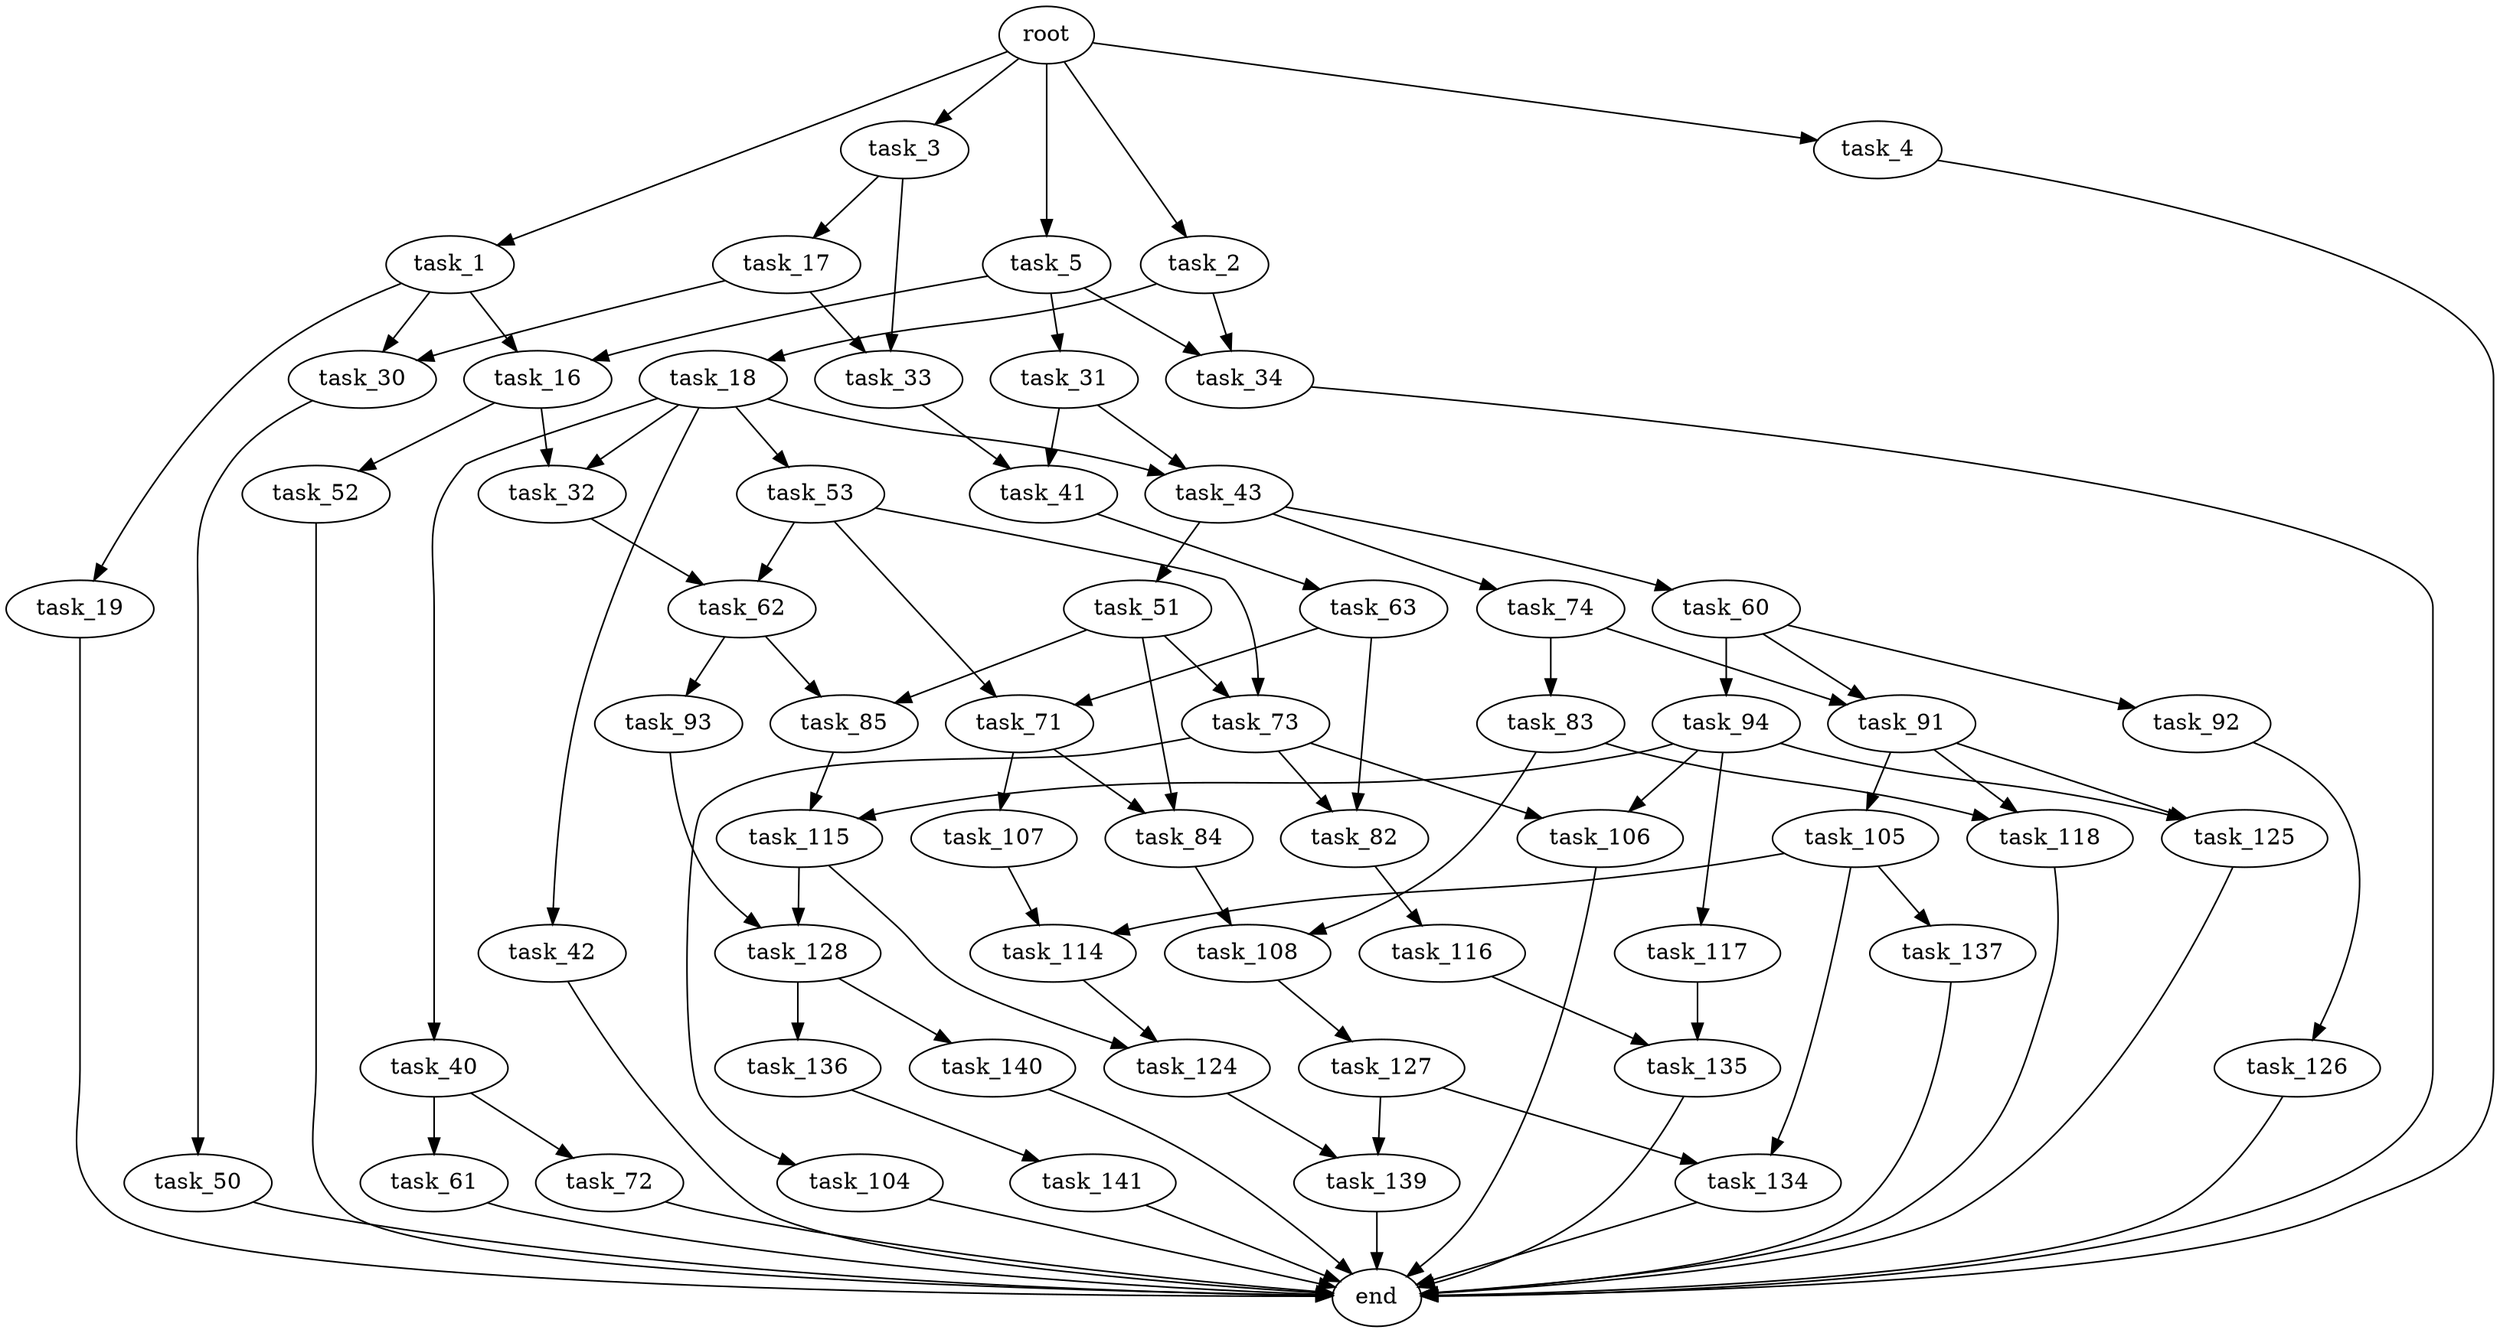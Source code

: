 digraph G {
  root [size="0.000000"];
  task_1 [size="4359905458.000000"];
  task_2 [size="8589934592.000000"];
  task_3 [size="31364729476.000000"];
  task_4 [size="28991029248.000000"];
  task_5 [size="926640717965.000000"];
  task_16 [size="8589934592.000000"];
  task_17 [size="134217728000.000000"];
  task_18 [size="68719476736.000000"];
  task_19 [size="28991029248.000000"];
  task_30 [size="6223828581.000000"];
  task_31 [size="68719476736.000000"];
  task_32 [size="141706598338.000000"];
  task_33 [size="35411874376.000000"];
  task_34 [size="368293445632.000000"];
  task_40 [size="14971545765.000000"];
  task_41 [size="35142046825.000000"];
  task_42 [size="667167080692.000000"];
  task_43 [size="3392562783.000000"];
  task_50 [size="68719476736.000000"];
  task_51 [size="14833804266.000000"];
  task_52 [size="68719476736.000000"];
  task_53 [size="368293445632.000000"];
  task_60 [size="3046983109.000000"];
  task_61 [size="201741135619.000000"];
  task_62 [size="8589934592.000000"];
  task_63 [size="368293445632.000000"];
  task_71 [size="7976679951.000000"];
  task_72 [size="1073741824000.000000"];
  task_73 [size="68719476736.000000"];
  task_74 [size="6642075874.000000"];
  task_82 [size="498456703403.000000"];
  task_83 [size="27386410312.000000"];
  task_84 [size="12672883491.000000"];
  task_85 [size="1067527548162.000000"];
  task_91 [size="10904282943.000000"];
  task_92 [size="468050443822.000000"];
  task_93 [size="170455702388.000000"];
  task_94 [size="23515563056.000000"];
  task_104 [size="261344255498.000000"];
  task_105 [size="8589934592.000000"];
  task_106 [size="116762661963.000000"];
  task_107 [size="8589934592.000000"];
  task_108 [size="8485942033.000000"];
  task_114 [size="782757789696.000000"];
  task_115 [size="68719476736.000000"];
  task_116 [size="368293445632.000000"];
  task_117 [size="231928233984.000000"];
  task_118 [size="1920002668.000000"];
  task_124 [size="549755813888.000000"];
  task_125 [size="332389587933.000000"];
  task_126 [size="41483973622.000000"];
  task_127 [size="68719476736.000000"];
  task_128 [size="3469921595.000000"];
  task_134 [size="3998080914.000000"];
  task_135 [size="86385570855.000000"];
  task_136 [size="3950114125.000000"];
  task_137 [size="368293445632.000000"];
  task_139 [size="549755813888.000000"];
  task_140 [size="368293445632.000000"];
  task_141 [size="93947874619.000000"];
  end [size="0.000000"];

  root -> task_1 [size="1.000000"];
  root -> task_2 [size="1.000000"];
  root -> task_3 [size="1.000000"];
  root -> task_4 [size="1.000000"];
  root -> task_5 [size="1.000000"];
  task_1 -> task_16 [size="411041792.000000"];
  task_1 -> task_19 [size="411041792.000000"];
  task_1 -> task_30 [size="411041792.000000"];
  task_2 -> task_18 [size="33554432.000000"];
  task_2 -> task_34 [size="33554432.000000"];
  task_3 -> task_17 [size="679477248.000000"];
  task_3 -> task_33 [size="679477248.000000"];
  task_4 -> end [size="1.000000"];
  task_5 -> task_16 [size="679477248.000000"];
  task_5 -> task_31 [size="679477248.000000"];
  task_5 -> task_34 [size="679477248.000000"];
  task_16 -> task_32 [size="33554432.000000"];
  task_16 -> task_52 [size="33554432.000000"];
  task_17 -> task_30 [size="209715200.000000"];
  task_17 -> task_33 [size="209715200.000000"];
  task_18 -> task_32 [size="134217728.000000"];
  task_18 -> task_40 [size="134217728.000000"];
  task_18 -> task_42 [size="134217728.000000"];
  task_18 -> task_43 [size="134217728.000000"];
  task_18 -> task_53 [size="134217728.000000"];
  task_19 -> end [size="1.000000"];
  task_30 -> task_50 [size="33554432.000000"];
  task_31 -> task_41 [size="134217728.000000"];
  task_31 -> task_43 [size="134217728.000000"];
  task_32 -> task_62 [size="134217728.000000"];
  task_33 -> task_41 [size="679477248.000000"];
  task_34 -> end [size="1.000000"];
  task_40 -> task_61 [size="679477248.000000"];
  task_40 -> task_72 [size="679477248.000000"];
  task_41 -> task_63 [size="679477248.000000"];
  task_42 -> end [size="1.000000"];
  task_43 -> task_51 [size="75497472.000000"];
  task_43 -> task_60 [size="75497472.000000"];
  task_43 -> task_74 [size="75497472.000000"];
  task_50 -> end [size="1.000000"];
  task_51 -> task_73 [size="75497472.000000"];
  task_51 -> task_84 [size="75497472.000000"];
  task_51 -> task_85 [size="75497472.000000"];
  task_52 -> end [size="1.000000"];
  task_53 -> task_62 [size="411041792.000000"];
  task_53 -> task_71 [size="411041792.000000"];
  task_53 -> task_73 [size="411041792.000000"];
  task_60 -> task_91 [size="134217728.000000"];
  task_60 -> task_92 [size="134217728.000000"];
  task_60 -> task_94 [size="134217728.000000"];
  task_61 -> end [size="1.000000"];
  task_62 -> task_85 [size="33554432.000000"];
  task_62 -> task_93 [size="33554432.000000"];
  task_63 -> task_71 [size="411041792.000000"];
  task_63 -> task_82 [size="411041792.000000"];
  task_71 -> task_84 [size="209715200.000000"];
  task_71 -> task_107 [size="209715200.000000"];
  task_72 -> end [size="1.000000"];
  task_73 -> task_82 [size="134217728.000000"];
  task_73 -> task_104 [size="134217728.000000"];
  task_73 -> task_106 [size="134217728.000000"];
  task_74 -> task_83 [size="301989888.000000"];
  task_74 -> task_91 [size="301989888.000000"];
  task_82 -> task_116 [size="838860800.000000"];
  task_83 -> task_108 [size="679477248.000000"];
  task_83 -> task_118 [size="679477248.000000"];
  task_84 -> task_108 [size="33554432.000000"];
  task_85 -> task_115 [size="679477248.000000"];
  task_91 -> task_105 [size="301989888.000000"];
  task_91 -> task_118 [size="301989888.000000"];
  task_91 -> task_125 [size="301989888.000000"];
  task_92 -> task_126 [size="301989888.000000"];
  task_93 -> task_128 [size="209715200.000000"];
  task_94 -> task_106 [size="536870912.000000"];
  task_94 -> task_115 [size="536870912.000000"];
  task_94 -> task_117 [size="536870912.000000"];
  task_94 -> task_125 [size="536870912.000000"];
  task_104 -> end [size="1.000000"];
  task_105 -> task_114 [size="33554432.000000"];
  task_105 -> task_134 [size="33554432.000000"];
  task_105 -> task_137 [size="33554432.000000"];
  task_106 -> end [size="1.000000"];
  task_107 -> task_114 [size="33554432.000000"];
  task_108 -> task_127 [size="134217728.000000"];
  task_114 -> task_124 [size="679477248.000000"];
  task_115 -> task_124 [size="134217728.000000"];
  task_115 -> task_128 [size="134217728.000000"];
  task_116 -> task_135 [size="411041792.000000"];
  task_117 -> task_135 [size="301989888.000000"];
  task_118 -> end [size="1.000000"];
  task_124 -> task_139 [size="536870912.000000"];
  task_125 -> end [size="1.000000"];
  task_126 -> end [size="1.000000"];
  task_127 -> task_134 [size="134217728.000000"];
  task_127 -> task_139 [size="134217728.000000"];
  task_128 -> task_136 [size="209715200.000000"];
  task_128 -> task_140 [size="209715200.000000"];
  task_134 -> end [size="1.000000"];
  task_135 -> end [size="1.000000"];
  task_136 -> task_141 [size="209715200.000000"];
  task_137 -> end [size="1.000000"];
  task_139 -> end [size="1.000000"];
  task_140 -> end [size="1.000000"];
  task_141 -> end [size="1.000000"];
}
